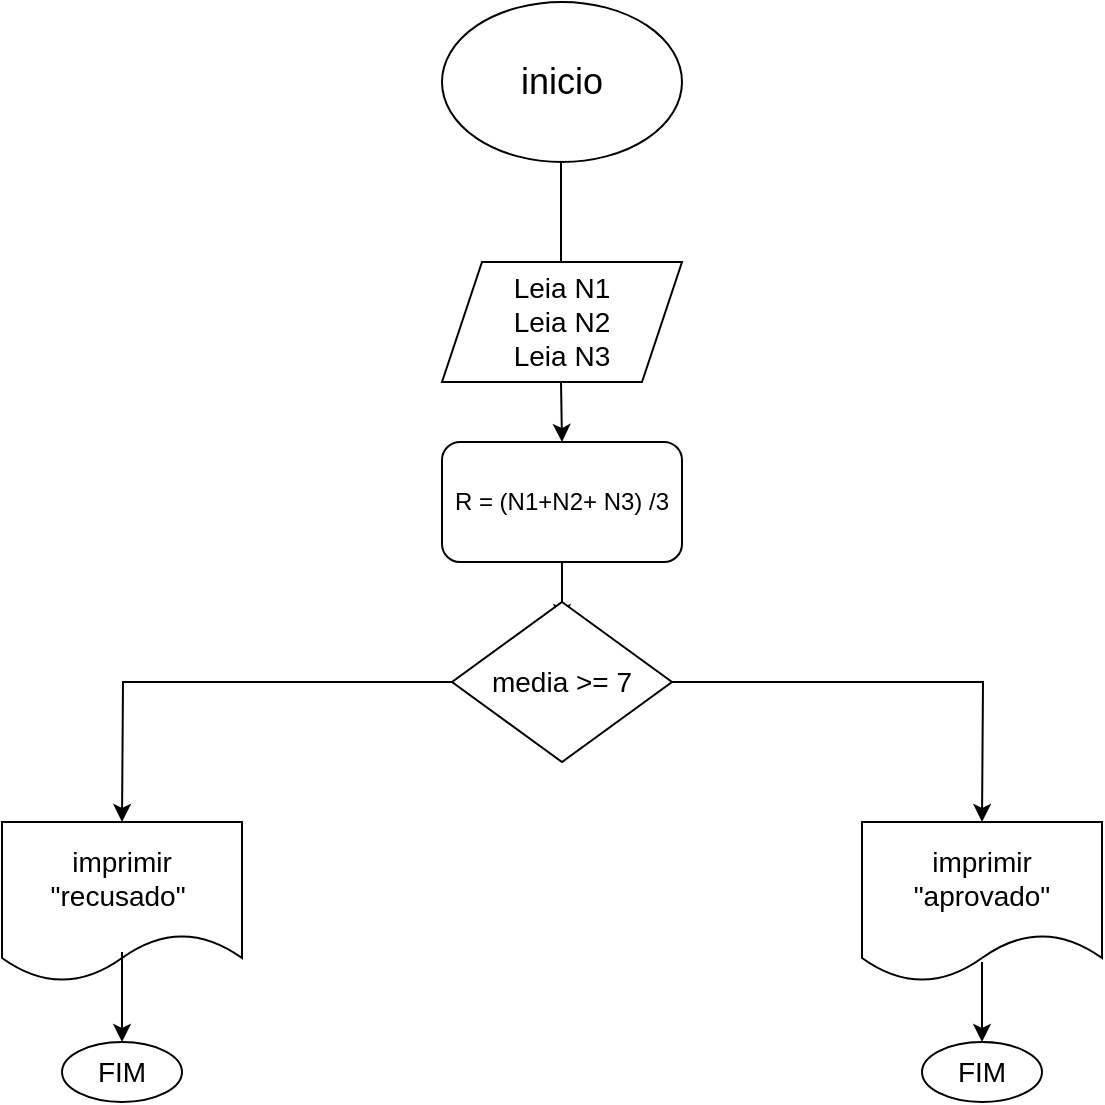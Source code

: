 <mxfile version="20.8.20" type="github">
  <diagram name="Página-1" id="uUzqFQXEnFL8hW9MeYte">
    <mxGraphModel dx="1434" dy="796" grid="1" gridSize="10" guides="1" tooltips="1" connect="1" arrows="1" fold="1" page="1" pageScale="1" pageWidth="827" pageHeight="1169" math="0" shadow="0">
      <root>
        <mxCell id="0" />
        <mxCell id="1" parent="0" />
        <mxCell id="nYvTrEFh2a_kYOgfE_Yf-5" value="" style="endArrow=classic;html=1;rounded=0;" edge="1" parent="1">
          <mxGeometry width="50" height="50" relative="1" as="geometry">
            <mxPoint x="429.5" y="170" as="sourcePoint" />
            <mxPoint x="429.5" y="230" as="targetPoint" />
          </mxGeometry>
        </mxCell>
        <mxCell id="nYvTrEFh2a_kYOgfE_Yf-6" value="&lt;font style=&quot;font-size: 14px;&quot;&gt;&lt;font style=&quot;&quot;&gt;Leia N1&lt;br&gt;&lt;/font&gt;&lt;font style=&quot;&quot;&gt;Leia N2&lt;br&gt;Leia N3&lt;br&gt;&lt;/font&gt;&lt;/font&gt;" style="shape=parallelogram;perimeter=parallelogramPerimeter;whiteSpace=wrap;html=1;fixedSize=1;" vertex="1" parent="1">
          <mxGeometry x="370" y="220" width="120" height="60" as="geometry" />
        </mxCell>
        <mxCell id="nYvTrEFh2a_kYOgfE_Yf-8" value="" style="endArrow=classic;html=1;rounded=0;" edge="1" parent="1">
          <mxGeometry width="50" height="50" relative="1" as="geometry">
            <mxPoint x="429.5" y="280" as="sourcePoint" />
            <mxPoint x="430" y="310" as="targetPoint" />
          </mxGeometry>
        </mxCell>
        <mxCell id="nYvTrEFh2a_kYOgfE_Yf-9" value="R = (N1+N2+ N3) /3" style="rounded=1;whiteSpace=wrap;html=1;" vertex="1" parent="1">
          <mxGeometry x="370" y="310" width="120" height="60" as="geometry" />
        </mxCell>
        <mxCell id="nYvTrEFh2a_kYOgfE_Yf-11" value="" style="endArrow=classic;html=1;rounded=0;exitX=0.5;exitY=1;exitDx=0;exitDy=0;entryX=0.5;entryY=0;entryDx=0;entryDy=0;" edge="1" parent="1" source="nYvTrEFh2a_kYOgfE_Yf-9">
          <mxGeometry width="50" height="50" relative="1" as="geometry">
            <mxPoint x="389" y="470" as="sourcePoint" />
            <mxPoint x="430" y="400" as="targetPoint" />
          </mxGeometry>
        </mxCell>
        <mxCell id="nYvTrEFh2a_kYOgfE_Yf-17" value="&lt;font style=&quot;font-size: 18px;&quot;&gt;inicio&lt;/font&gt;" style="ellipse;whiteSpace=wrap;html=1;" vertex="1" parent="1">
          <mxGeometry x="370" y="90" width="120" height="80" as="geometry" />
        </mxCell>
        <mxCell id="nYvTrEFh2a_kYOgfE_Yf-25" style="edgeStyle=orthogonalEdgeStyle;rounded=0;orthogonalLoop=1;jettySize=auto;html=1;exitX=1;exitY=0.5;exitDx=0;exitDy=0;fontSize=14;" edge="1" parent="1" source="nYvTrEFh2a_kYOgfE_Yf-22">
          <mxGeometry relative="1" as="geometry">
            <mxPoint x="640" y="500" as="targetPoint" />
          </mxGeometry>
        </mxCell>
        <mxCell id="nYvTrEFh2a_kYOgfE_Yf-28" style="edgeStyle=orthogonalEdgeStyle;rounded=0;orthogonalLoop=1;jettySize=auto;html=1;exitX=0;exitY=0.5;exitDx=0;exitDy=0;fontSize=14;" edge="1" parent="1" source="nYvTrEFh2a_kYOgfE_Yf-22">
          <mxGeometry relative="1" as="geometry">
            <mxPoint x="210" y="500" as="targetPoint" />
          </mxGeometry>
        </mxCell>
        <mxCell id="nYvTrEFh2a_kYOgfE_Yf-22" value="media &amp;gt;= 7" style="rhombus;whiteSpace=wrap;html=1;fontSize=14;" vertex="1" parent="1">
          <mxGeometry x="375" y="390" width="110" height="80" as="geometry" />
        </mxCell>
        <mxCell id="nYvTrEFh2a_kYOgfE_Yf-26" value="imprimir&lt;br&gt;&quot;aprovado&quot;" style="shape=document;whiteSpace=wrap;html=1;boundedLbl=1;fontSize=14;" vertex="1" parent="1">
          <mxGeometry x="580" y="500" width="120" height="80" as="geometry" />
        </mxCell>
        <mxCell id="nYvTrEFh2a_kYOgfE_Yf-29" value="imprimir&lt;br&gt;&quot;recusado&quot;&amp;nbsp;" style="shape=document;whiteSpace=wrap;html=1;boundedLbl=1;fontSize=14;" vertex="1" parent="1">
          <mxGeometry x="150" y="500" width="120" height="80" as="geometry" />
        </mxCell>
        <mxCell id="nYvTrEFh2a_kYOgfE_Yf-30" value="" style="endArrow=classic;html=1;rounded=0;fontSize=14;" edge="1" parent="1">
          <mxGeometry width="50" height="50" relative="1" as="geometry">
            <mxPoint x="640" y="570" as="sourcePoint" />
            <mxPoint x="640" y="610" as="targetPoint" />
          </mxGeometry>
        </mxCell>
        <mxCell id="nYvTrEFh2a_kYOgfE_Yf-31" value="" style="endArrow=classic;html=1;rounded=0;fontSize=14;" edge="1" parent="1">
          <mxGeometry width="50" height="50" relative="1" as="geometry">
            <mxPoint x="210" y="565" as="sourcePoint" />
            <mxPoint x="210" y="610" as="targetPoint" />
          </mxGeometry>
        </mxCell>
        <mxCell id="nYvTrEFh2a_kYOgfE_Yf-32" value="FIM" style="ellipse;whiteSpace=wrap;html=1;fontSize=14;" vertex="1" parent="1">
          <mxGeometry x="180" y="610" width="60" height="30" as="geometry" />
        </mxCell>
        <mxCell id="nYvTrEFh2a_kYOgfE_Yf-33" value="FIM" style="ellipse;whiteSpace=wrap;html=1;fontSize=14;" vertex="1" parent="1">
          <mxGeometry x="610" y="610" width="60" height="30" as="geometry" />
        </mxCell>
      </root>
    </mxGraphModel>
  </diagram>
</mxfile>
